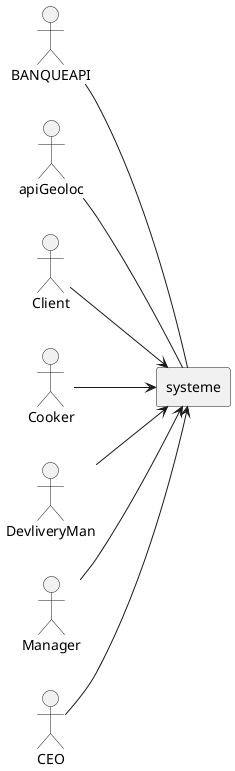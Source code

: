 @startuml

actor BANQUEAPI as banqueapi
actor apiGeoloc as apiGeoloc
banqueapi -- systeme
apiGeoloc -- systeme
left to right direction

actor Client as client
actor Cooker as cooker
actor DevliveryMan as deliveryMan
actor Manager as manager
actor CEO as CEO



Rectangle systeme {

}

client --> systeme
cooker --> systeme
deliveryMan --> systeme
manager --> systeme
CEO --> systeme


@enduml